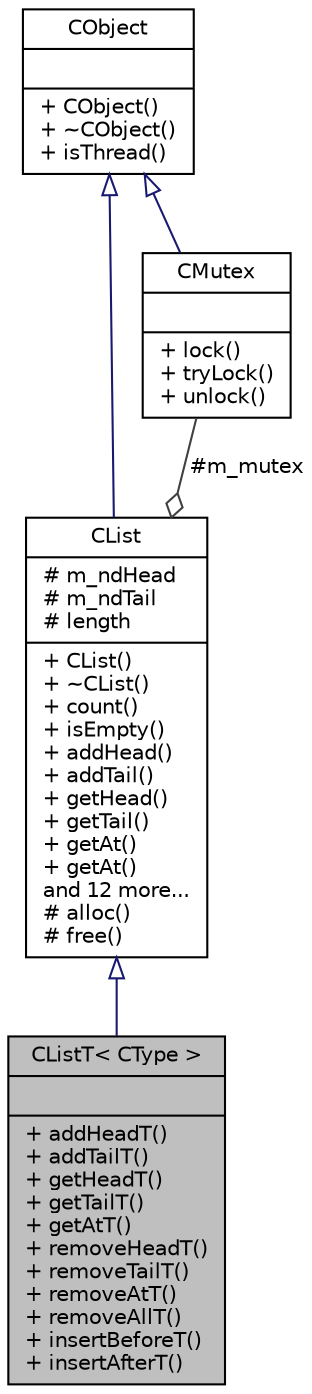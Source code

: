digraph "CListT&lt; CType &gt;"
{
  edge [fontname="Helvetica",fontsize="10",labelfontname="Helvetica",labelfontsize="10"];
  node [fontname="Helvetica",fontsize="10",shape=record];
  Node1 [label="{CListT\< CType \>\n||+ addHeadT()\l+ addTailT()\l+ getHeadT()\l+ getTailT()\l+ getAtT()\l+ removeHeadT()\l+ removeTailT()\l+ removeAtT()\l+ removeAllT()\l+ insertBeforeT()\l+ insertAfterT()\l}",height=0.2,width=0.4,color="black", fillcolor="grey75", style="filled" fontcolor="black"];
  Node2 -> Node1 [dir="back",color="midnightblue",fontsize="10",style="solid",arrowtail="onormal",fontname="Helvetica"];
  Node2 [label="{CList\n|# m_ndHead\l# m_ndTail\l# length\l|+ CList()\l+ ~CList()\l+ count()\l+ isEmpty()\l+ addHead()\l+ addTail()\l+ getHead()\l+ getTail()\l+ getAt()\l+ getAt()\land 12 more...\l# alloc()\l# free()\l}",height=0.2,width=0.4,color="black", fillcolor="white", style="filled",URL="$df/db6/class_c_list.html"];
  Node3 -> Node2 [dir="back",color="midnightblue",fontsize="10",style="solid",arrowtail="onormal",fontname="Helvetica"];
  Node3 [label="{CObject\n||+ CObject()\l+ ~CObject()\l+ isThread()\l}",height=0.2,width=0.4,color="black", fillcolor="white", style="filled",URL="$dc/dac/class_c_object.html"];
  Node4 -> Node2 [color="grey25",fontsize="10",style="solid",label=" #m_mutex" ,arrowhead="odiamond",fontname="Helvetica"];
  Node4 [label="{CMutex\n||+ lock()\l+ tryLock()\l+ unlock()\l}",height=0.2,width=0.4,color="black", fillcolor="white", style="filled",URL="$d3/d0d/class_c_mutex.html"];
  Node3 -> Node4 [dir="back",color="midnightblue",fontsize="10",style="solid",arrowtail="onormal",fontname="Helvetica"];
}
